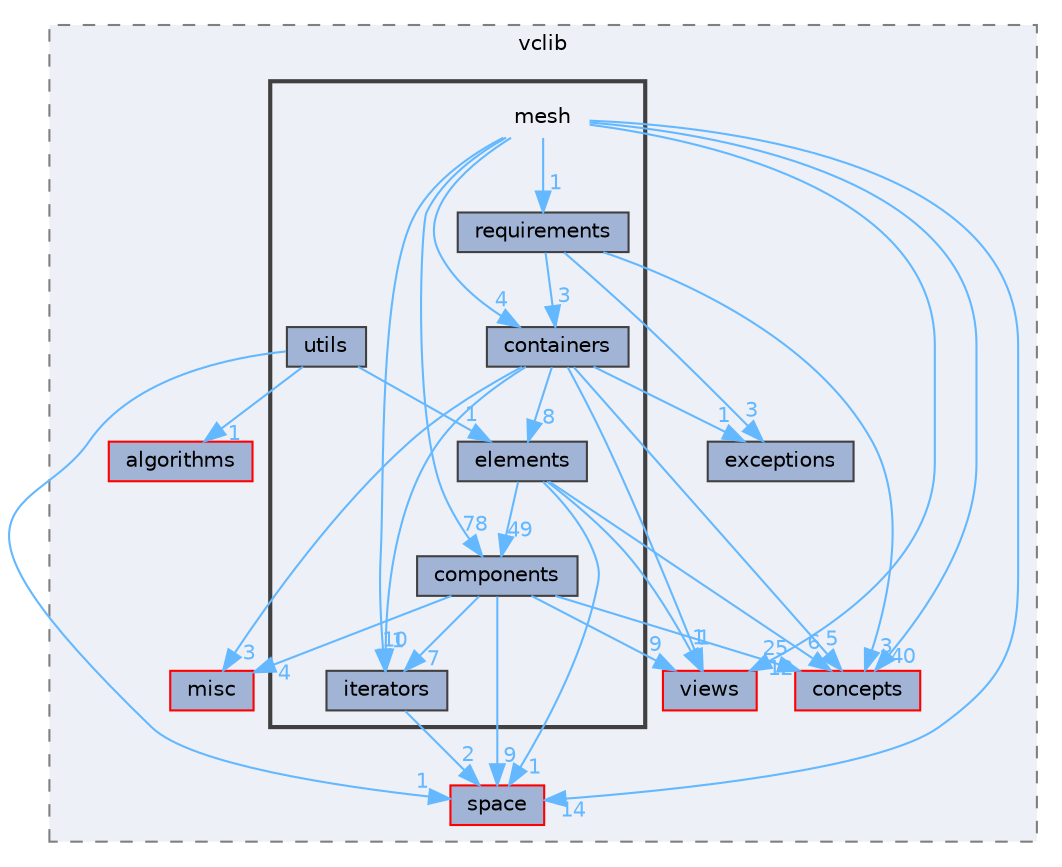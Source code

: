 digraph "/home/runner/work/vclib/vclib/include/vclib/mesh"
{
 // LATEX_PDF_SIZE
  bgcolor="transparent";
  edge [fontname=Helvetica,fontsize=10,labelfontname=Helvetica,labelfontsize=10];
  node [fontname=Helvetica,fontsize=10,shape=box,height=0.2,width=0.4];
  compound=true
  subgraph clusterdir_d2fdbf172f8ae9790b339bfcb66b3af7 {
    graph [ bgcolor="#edf0f7", pencolor="grey50", label="vclib", fontname=Helvetica,fontsize=10 style="filled,dashed", URL="dir_d2fdbf172f8ae9790b339bfcb66b3af7.html",tooltip=""]
  dir_1d5d86545c5ee72848d4833136f0caa9 [label="misc", fillcolor="#a2b4d6", color="red", style="filled", URL="dir_1d5d86545c5ee72848d4833136f0caa9.html",tooltip=""];
  dir_73c7b2964be4f83c14fe98a3a9281ec6 [label="views", fillcolor="#a2b4d6", color="red", style="filled", URL="dir_73c7b2964be4f83c14fe98a3a9281ec6.html",tooltip=""];
  dir_d8d31096cdb23314816d0514c2e28657 [label="concepts", fillcolor="#a2b4d6", color="red", style="filled", URL="dir_d8d31096cdb23314816d0514c2e28657.html",tooltip=""];
  dir_f5c67e0d94465501863c6ccee7fad822 [label="space", fillcolor="#a2b4d6", color="red", style="filled", URL="dir_f5c67e0d94465501863c6ccee7fad822.html",tooltip=""];
  dir_faecc92ba3fe640bc81c479e685075f2 [label="exceptions", fillcolor="#a2b4d6", color="grey25", style="filled", URL="dir_faecc92ba3fe640bc81c479e685075f2.html",tooltip=""];
  dir_184ccdea67371fe98b8576ffb8dc8f0b [label="algorithms", fillcolor="#a2b4d6", color="red", style="filled", URL="dir_184ccdea67371fe98b8576ffb8dc8f0b.html",tooltip=""];
  subgraph clusterdir_b7cba7c08bd1746e313314f7773d6465 {
    graph [ bgcolor="#edf0f7", pencolor="grey25", label="", fontname=Helvetica,fontsize=10 style="filled,bold", URL="dir_b7cba7c08bd1746e313314f7773d6465.html",tooltip=""]
    dir_b7cba7c08bd1746e313314f7773d6465 [shape=plaintext, label="mesh"];
  dir_05fc1a9b5efe1a4134a1cd4ab2a96dee [label="components", fillcolor="#a2b4d6", color="grey25", style="filled", URL="dir_05fc1a9b5efe1a4134a1cd4ab2a96dee.html",tooltip=""];
  dir_eeea37721a117e1c15bc5f5467c69b4e [label="containers", fillcolor="#a2b4d6", color="grey25", style="filled", URL="dir_eeea37721a117e1c15bc5f5467c69b4e.html",tooltip=""];
  dir_902bd87884187df03b576e89e928c698 [label="elements", fillcolor="#a2b4d6", color="grey25", style="filled", URL="dir_902bd87884187df03b576e89e928c698.html",tooltip=""];
  dir_6889ae968e80656580beafd3f2fa6a8c [label="iterators", fillcolor="#a2b4d6", color="grey25", style="filled", URL="dir_6889ae968e80656580beafd3f2fa6a8c.html",tooltip=""];
  dir_a8cca432cc75aa72ef3a4b65d38eea2d [label="requirements", fillcolor="#a2b4d6", color="grey25", style="filled", URL="dir_a8cca432cc75aa72ef3a4b65d38eea2d.html",tooltip=""];
  dir_bcee8dd97ff6c9d9ae5c4a47c0525b32 [label="utils", fillcolor="#a2b4d6", color="grey25", style="filled", URL="dir_bcee8dd97ff6c9d9ae5c4a47c0525b32.html",tooltip=""];
  }
  }
  dir_b7cba7c08bd1746e313314f7773d6465->dir_05fc1a9b5efe1a4134a1cd4ab2a96dee [headlabel="78", labeldistance=1.5 headhref="dir_000034_000003.html" color="steelblue1" fontcolor="steelblue1"];
  dir_b7cba7c08bd1746e313314f7773d6465->dir_6889ae968e80656580beafd3f2fa6a8c [headlabel="10", labeldistance=1.5 headhref="dir_000034_000027.html" color="steelblue1" fontcolor="steelblue1"];
  dir_b7cba7c08bd1746e313314f7773d6465->dir_73c7b2964be4f83c14fe98a3a9281ec6 [headlabel="12", labeldistance=1.5 headhref="dir_000034_000058.html" color="steelblue1" fontcolor="steelblue1"];
  dir_b7cba7c08bd1746e313314f7773d6465->dir_a8cca432cc75aa72ef3a4b65d38eea2d [headlabel="1", labeldistance=1.5 headhref="dir_000034_000048.html" color="steelblue1" fontcolor="steelblue1"];
  dir_b7cba7c08bd1746e313314f7773d6465->dir_d8d31096cdb23314816d0514c2e28657 [headlabel="40", labeldistance=1.5 headhref="dir_000034_000005.html" color="steelblue1" fontcolor="steelblue1"];
  dir_b7cba7c08bd1746e313314f7773d6465->dir_eeea37721a117e1c15bc5f5467c69b4e [headlabel="4", labeldistance=1.5 headhref="dir_000034_000006.html" color="steelblue1" fontcolor="steelblue1"];
  dir_b7cba7c08bd1746e313314f7773d6465->dir_f5c67e0d94465501863c6ccee7fad822 [headlabel="14", labeldistance=1.5 headhref="dir_000034_000051.html" color="steelblue1" fontcolor="steelblue1"];
  dir_05fc1a9b5efe1a4134a1cd4ab2a96dee->dir_1d5d86545c5ee72848d4833136f0caa9 [headlabel="4", labeldistance=1.5 headhref="dir_000003_000037.html" color="steelblue1" fontcolor="steelblue1"];
  dir_05fc1a9b5efe1a4134a1cd4ab2a96dee->dir_6889ae968e80656580beafd3f2fa6a8c [headlabel="7", labeldistance=1.5 headhref="dir_000003_000027.html" color="steelblue1" fontcolor="steelblue1"];
  dir_05fc1a9b5efe1a4134a1cd4ab2a96dee->dir_73c7b2964be4f83c14fe98a3a9281ec6 [headlabel="9", labeldistance=1.5 headhref="dir_000003_000058.html" color="steelblue1" fontcolor="steelblue1"];
  dir_05fc1a9b5efe1a4134a1cd4ab2a96dee->dir_d8d31096cdb23314816d0514c2e28657 [headlabel="25", labeldistance=1.5 headhref="dir_000003_000005.html" color="steelblue1" fontcolor="steelblue1"];
  dir_05fc1a9b5efe1a4134a1cd4ab2a96dee->dir_f5c67e0d94465501863c6ccee7fad822 [headlabel="9", labeldistance=1.5 headhref="dir_000003_000051.html" color="steelblue1" fontcolor="steelblue1"];
  dir_eeea37721a117e1c15bc5f5467c69b4e->dir_1d5d86545c5ee72848d4833136f0caa9 [headlabel="3", labeldistance=1.5 headhref="dir_000006_000037.html" color="steelblue1" fontcolor="steelblue1"];
  dir_eeea37721a117e1c15bc5f5467c69b4e->dir_6889ae968e80656580beafd3f2fa6a8c [headlabel="1", labeldistance=1.5 headhref="dir_000006_000027.html" color="steelblue1" fontcolor="steelblue1"];
  dir_eeea37721a117e1c15bc5f5467c69b4e->dir_73c7b2964be4f83c14fe98a3a9281ec6 [headlabel="1", labeldistance=1.5 headhref="dir_000006_000058.html" color="steelblue1" fontcolor="steelblue1"];
  dir_eeea37721a117e1c15bc5f5467c69b4e->dir_902bd87884187df03b576e89e928c698 [headlabel="8", labeldistance=1.5 headhref="dir_000006_000010.html" color="steelblue1" fontcolor="steelblue1"];
  dir_eeea37721a117e1c15bc5f5467c69b4e->dir_d8d31096cdb23314816d0514c2e28657 [headlabel="5", labeldistance=1.5 headhref="dir_000006_000005.html" color="steelblue1" fontcolor="steelblue1"];
  dir_eeea37721a117e1c15bc5f5467c69b4e->dir_faecc92ba3fe640bc81c479e685075f2 [headlabel="1", labeldistance=1.5 headhref="dir_000006_000011.html" color="steelblue1" fontcolor="steelblue1"];
  dir_902bd87884187df03b576e89e928c698->dir_05fc1a9b5efe1a4134a1cd4ab2a96dee [headlabel="49", labeldistance=1.5 headhref="dir_000010_000003.html" color="steelblue1" fontcolor="steelblue1"];
  dir_902bd87884187df03b576e89e928c698->dir_73c7b2964be4f83c14fe98a3a9281ec6 [headlabel="1", labeldistance=1.5 headhref="dir_000010_000058.html" color="steelblue1" fontcolor="steelblue1"];
  dir_902bd87884187df03b576e89e928c698->dir_d8d31096cdb23314816d0514c2e28657 [headlabel="6", labeldistance=1.5 headhref="dir_000010_000005.html" color="steelblue1" fontcolor="steelblue1"];
  dir_902bd87884187df03b576e89e928c698->dir_f5c67e0d94465501863c6ccee7fad822 [headlabel="1", labeldistance=1.5 headhref="dir_000010_000051.html" color="steelblue1" fontcolor="steelblue1"];
  dir_6889ae968e80656580beafd3f2fa6a8c->dir_f5c67e0d94465501863c6ccee7fad822 [headlabel="2", labeldistance=1.5 headhref="dir_000027_000051.html" color="steelblue1" fontcolor="steelblue1"];
  dir_a8cca432cc75aa72ef3a4b65d38eea2d->dir_d8d31096cdb23314816d0514c2e28657 [headlabel="3", labeldistance=1.5 headhref="dir_000048_000005.html" color="steelblue1" fontcolor="steelblue1"];
  dir_a8cca432cc75aa72ef3a4b65d38eea2d->dir_eeea37721a117e1c15bc5f5467c69b4e [headlabel="3", labeldistance=1.5 headhref="dir_000048_000006.html" color="steelblue1" fontcolor="steelblue1"];
  dir_a8cca432cc75aa72ef3a4b65d38eea2d->dir_faecc92ba3fe640bc81c479e685075f2 [headlabel="3", labeldistance=1.5 headhref="dir_000048_000011.html" color="steelblue1" fontcolor="steelblue1"];
  dir_bcee8dd97ff6c9d9ae5c4a47c0525b32->dir_184ccdea67371fe98b8576ffb8dc8f0b [headlabel="1", labeldistance=1.5 headhref="dir_000056_000000.html" color="steelblue1" fontcolor="steelblue1"];
  dir_bcee8dd97ff6c9d9ae5c4a47c0525b32->dir_902bd87884187df03b576e89e928c698 [headlabel="1", labeldistance=1.5 headhref="dir_000056_000010.html" color="steelblue1" fontcolor="steelblue1"];
  dir_bcee8dd97ff6c9d9ae5c4a47c0525b32->dir_f5c67e0d94465501863c6ccee7fad822 [headlabel="1", labeldistance=1.5 headhref="dir_000056_000051.html" color="steelblue1" fontcolor="steelblue1"];
}
